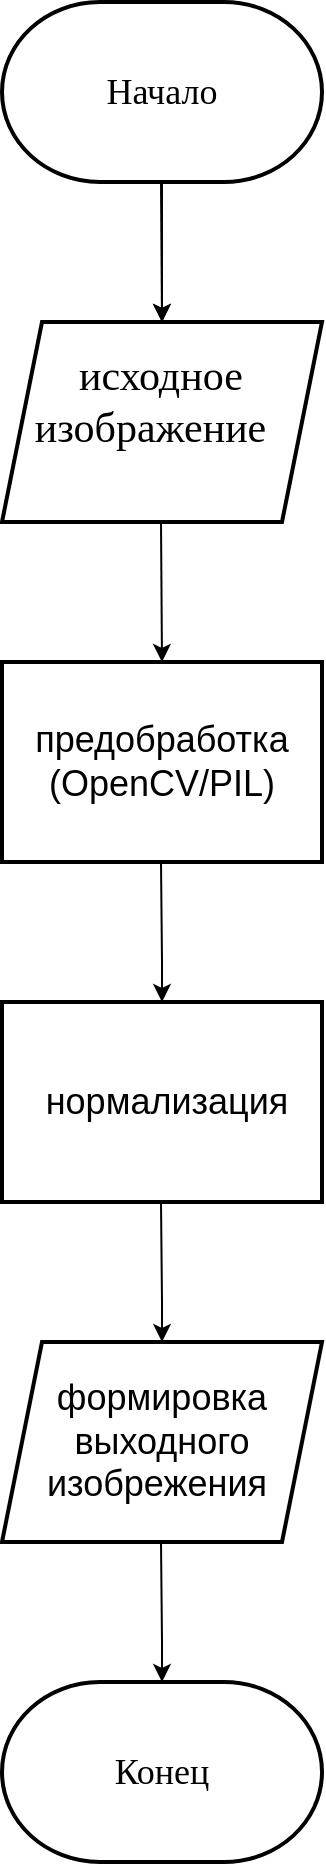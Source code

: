 <mxfile version="27.0.9">
  <diagram name="Page-1" id="1BE4eOJv0nNfmO8gm-xU">
    <mxGraphModel dx="786" dy="462" grid="1" gridSize="10" guides="1" tooltips="1" connect="1" arrows="1" fold="1" page="1" pageScale="1" pageWidth="827" pageHeight="1169" background="light-dark(#FFFFFF,#FFFFFF)" math="0" shadow="0">
      <root>
        <mxCell id="0" />
        <mxCell id="1" parent="0" />
        <mxCell id="a4a5BYuBbdsfbfa4ZrUz-1" value="" style="edgeStyle=orthogonalEdgeStyle;rounded=0;orthogonalLoop=1;jettySize=auto;html=1;fontSize=18;" edge="1" parent="1" source="a4a5BYuBbdsfbfa4ZrUz-2">
          <mxGeometry relative="1" as="geometry">
            <mxPoint x="490" y="320" as="targetPoint" />
          </mxGeometry>
        </mxCell>
        <mxCell id="a4a5BYuBbdsfbfa4ZrUz-2" value="&lt;font style=&quot;color: light-dark(rgb(0, 0, 0), rgb(0, 0, 0));&quot; face=&quot;Times New Roman&quot;&gt;Начало&lt;/font&gt;" style="strokeWidth=2;html=1;shape=mxgraph.flowchart.terminator;whiteSpace=wrap;fillColor=light-dark(#FFFFFF,#FFFFFF);strokeColor=light-dark(#000000,#000000);fontSize=18;" vertex="1" parent="1">
          <mxGeometry x="410" y="160" width="160" height="90" as="geometry" />
        </mxCell>
        <mxCell id="a4a5BYuBbdsfbfa4ZrUz-4" value="" style="endArrow=classic;html=1;rounded=0;strokeColor=light-dark(#000000,#000000);entryX=0.5;entryY=0;entryDx=0;entryDy=0;fontSize=18;" edge="1" parent="1" source="a4a5BYuBbdsfbfa4ZrUz-13">
          <mxGeometry width="50" height="50" relative="1" as="geometry">
            <mxPoint x="489.5" y="250" as="sourcePoint" />
            <mxPoint x="490" y="320" as="targetPoint" />
          </mxGeometry>
        </mxCell>
        <mxCell id="a4a5BYuBbdsfbfa4ZrUz-5" value="&lt;font style=&quot;color: light-dark(rgb(0, 0, 0), rgb(6, 6, 6));&quot;&gt;предобработка (OpenCV/PIL)&lt;/font&gt;" style="rounded=0;whiteSpace=wrap;html=1;fillColor=light-dark(#FFFFFF,#FBFBFB);strokeColor=light-dark(#000000,#060606);strokeWidth=2;fontSize=18;" vertex="1" parent="1">
          <mxGeometry x="410" y="490" width="160" height="100" as="geometry" />
        </mxCell>
        <mxCell id="a4a5BYuBbdsfbfa4ZrUz-6" value="" style="endArrow=classic;html=1;rounded=0;strokeColor=light-dark(#000000,#000000);entryX=0.5;entryY=0;entryDx=0;entryDy=0;fontSize=18;" edge="1" parent="1">
          <mxGeometry width="50" height="50" relative="1" as="geometry">
            <mxPoint x="489.5" y="420" as="sourcePoint" />
            <mxPoint x="490" y="490" as="targetPoint" />
          </mxGeometry>
        </mxCell>
        <mxCell id="a4a5BYuBbdsfbfa4ZrUz-7" value="&lt;font style=&quot;color: light-dark(rgb(0, 0, 0), rgb(0, 0, 0));&quot;&gt;&amp;nbsp;нормализация&lt;/font&gt;" style="rounded=0;whiteSpace=wrap;html=1;fillColor=light-dark(#FFFFFF,#FBFBFB);strokeColor=light-dark(#000000,#060606);strokeWidth=2;fontSize=18;" vertex="1" parent="1">
          <mxGeometry x="410" y="660" width="160" height="100" as="geometry" />
        </mxCell>
        <mxCell id="a4a5BYuBbdsfbfa4ZrUz-8" value="" style="endArrow=classic;html=1;rounded=0;strokeColor=light-dark(#000000,#000000);entryX=0.5;entryY=0;entryDx=0;entryDy=0;fontSize=18;" edge="1" parent="1">
          <mxGeometry width="50" height="50" relative="1" as="geometry">
            <mxPoint x="489.5" y="590" as="sourcePoint" />
            <mxPoint x="490" y="660" as="targetPoint" />
            <Array as="points">
              <mxPoint x="490" y="640" />
            </Array>
          </mxGeometry>
        </mxCell>
        <mxCell id="a4a5BYuBbdsfbfa4ZrUz-9" value="" style="endArrow=classic;html=1;rounded=0;strokeColor=light-dark(#000000,#000000);entryX=0.5;entryY=0;entryDx=0;entryDy=0;fontSize=18;" edge="1" parent="1">
          <mxGeometry width="50" height="50" relative="1" as="geometry">
            <mxPoint x="489.5" y="760" as="sourcePoint" />
            <mxPoint x="490" y="830" as="targetPoint" />
            <Array as="points">
              <mxPoint x="490" y="810" />
            </Array>
          </mxGeometry>
        </mxCell>
        <mxCell id="a4a5BYuBbdsfbfa4ZrUz-11" value="" style="endArrow=classic;html=1;rounded=0;strokeColor=light-dark(#000000,#000000);entryX=0.5;entryY=0;entryDx=0;entryDy=0;fontSize=18;" edge="1" parent="1">
          <mxGeometry width="50" height="50" relative="1" as="geometry">
            <mxPoint x="489.5" y="930" as="sourcePoint" />
            <mxPoint x="490" y="1000" as="targetPoint" />
            <Array as="points">
              <mxPoint x="490" y="980" />
            </Array>
          </mxGeometry>
        </mxCell>
        <mxCell id="a4a5BYuBbdsfbfa4ZrUz-12" value="&lt;font style=&quot;color: light-dark(rgb(0, 0, 0), rgb(3, 3, 3));&quot; face=&quot;Times New Roman&quot;&gt;Конец&lt;/font&gt;" style="strokeWidth=2;html=1;shape=mxgraph.flowchart.terminator;whiteSpace=wrap;fillColor=light-dark(#FFFFFF,#FFFFFF);strokeColor=light-dark(#000000,#000000);fontSize=18;" vertex="1" parent="1">
          <mxGeometry x="410" y="1000" width="160" height="90" as="geometry" />
        </mxCell>
        <mxCell id="a4a5BYuBbdsfbfa4ZrUz-14" value="" style="endArrow=classic;html=1;rounded=0;strokeColor=light-dark(#000000,#000000);entryX=0.5;entryY=0;entryDx=0;entryDy=0;fontSize=18;" edge="1" parent="1" target="a4a5BYuBbdsfbfa4ZrUz-13">
          <mxGeometry width="50" height="50" relative="1" as="geometry">
            <mxPoint x="489.5" y="250" as="sourcePoint" />
            <mxPoint x="490" y="320" as="targetPoint" />
          </mxGeometry>
        </mxCell>
        <mxCell id="a4a5BYuBbdsfbfa4ZrUz-13" value="" style="shape=parallelogram;perimeter=parallelogramPerimeter;whiteSpace=wrap;html=1;fixedSize=1;fillColor=light-dark(#FFFFFF,#FCFCFC);strokeColor=light-dark(#000000,#010101);strokeWidth=2;" vertex="1" parent="1">
          <mxGeometry x="410" y="320" width="160" height="100" as="geometry" />
        </mxCell>
        <mxCell id="a4a5BYuBbdsfbfa4ZrUz-15" value="&lt;font style=&quot;color: light-dark(rgb(0, 0, 0), rgb(0, 0, 0)); font-size: 21px;&quot; face=&quot;Times New Roman&quot;&gt;исходное&lt;/font&gt;&lt;div&gt;&lt;font style=&quot;color: light-dark(rgb(0, 0, 0), rgb(0, 0, 0)); font-size: 21px;&quot; face=&quot;Times New Roman&quot;&gt;изображение&amp;nbsp;&amp;nbsp;&lt;/font&gt;&lt;/div&gt;" style="text;html=1;align=center;verticalAlign=middle;resizable=0;points=[];autosize=1;strokeColor=none;fillColor=none;" vertex="1" parent="1">
          <mxGeometry x="414" y="330" width="150" height="60" as="geometry" />
        </mxCell>
        <mxCell id="a4a5BYuBbdsfbfa4ZrUz-16" value="&lt;font style=&quot;font-size: 18px; color: light-dark(rgb(0, 0, 0), rgb(0, 0, 0));&quot;&gt;формировка&lt;/font&gt;&lt;div style=&quot;font-size: 18px;&quot;&gt;&lt;font style=&quot;color: light-dark(rgb(0, 0, 0), rgb(0, 0, 0));&quot;&gt;выходного изобрежения&amp;nbsp;&lt;/font&gt;&lt;/div&gt;" style="shape=parallelogram;perimeter=parallelogramPerimeter;whiteSpace=wrap;html=1;fixedSize=1;fillColor=light-dark(#FFFFFF,#FCFCFC);strokeColor=light-dark(#000000,#010101);strokeWidth=2;" vertex="1" parent="1">
          <mxGeometry x="410" y="830" width="160" height="100" as="geometry" />
        </mxCell>
      </root>
    </mxGraphModel>
  </diagram>
</mxfile>
